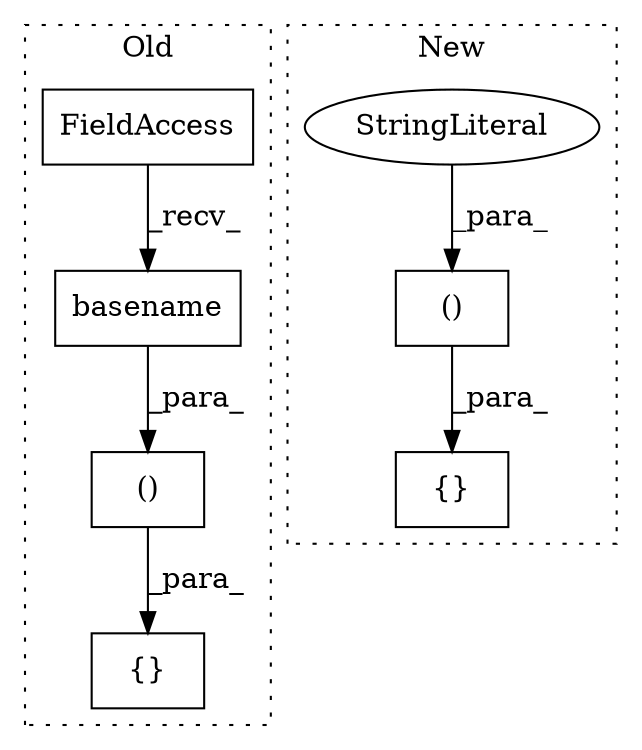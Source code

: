 digraph G {
subgraph cluster0 {
1 [label="basename" a="32" s="1176,1197" l="9,1" shape="box"];
3 [label="FieldAccess" a="22" s="1168" l="7" shape="box"];
4 [label="()" a="106" s="1298" l="29" shape="box"];
7 [label="{}" a="4" s="1286,1327" l="12,2" shape="box"];
label = "Old";
style="dotted";
}
subgraph cluster1 {
2 [label="()" a="106" s="1383" l="27" shape="box"];
5 [label="StringLiteral" a="45" s="1408" l="2" shape="ellipse"];
6 [label="{}" a="4" s="1369,1410" l="14,2" shape="box"];
label = "New";
style="dotted";
}
1 -> 4 [label="_para_"];
2 -> 6 [label="_para_"];
3 -> 1 [label="_recv_"];
4 -> 7 [label="_para_"];
5 -> 2 [label="_para_"];
}